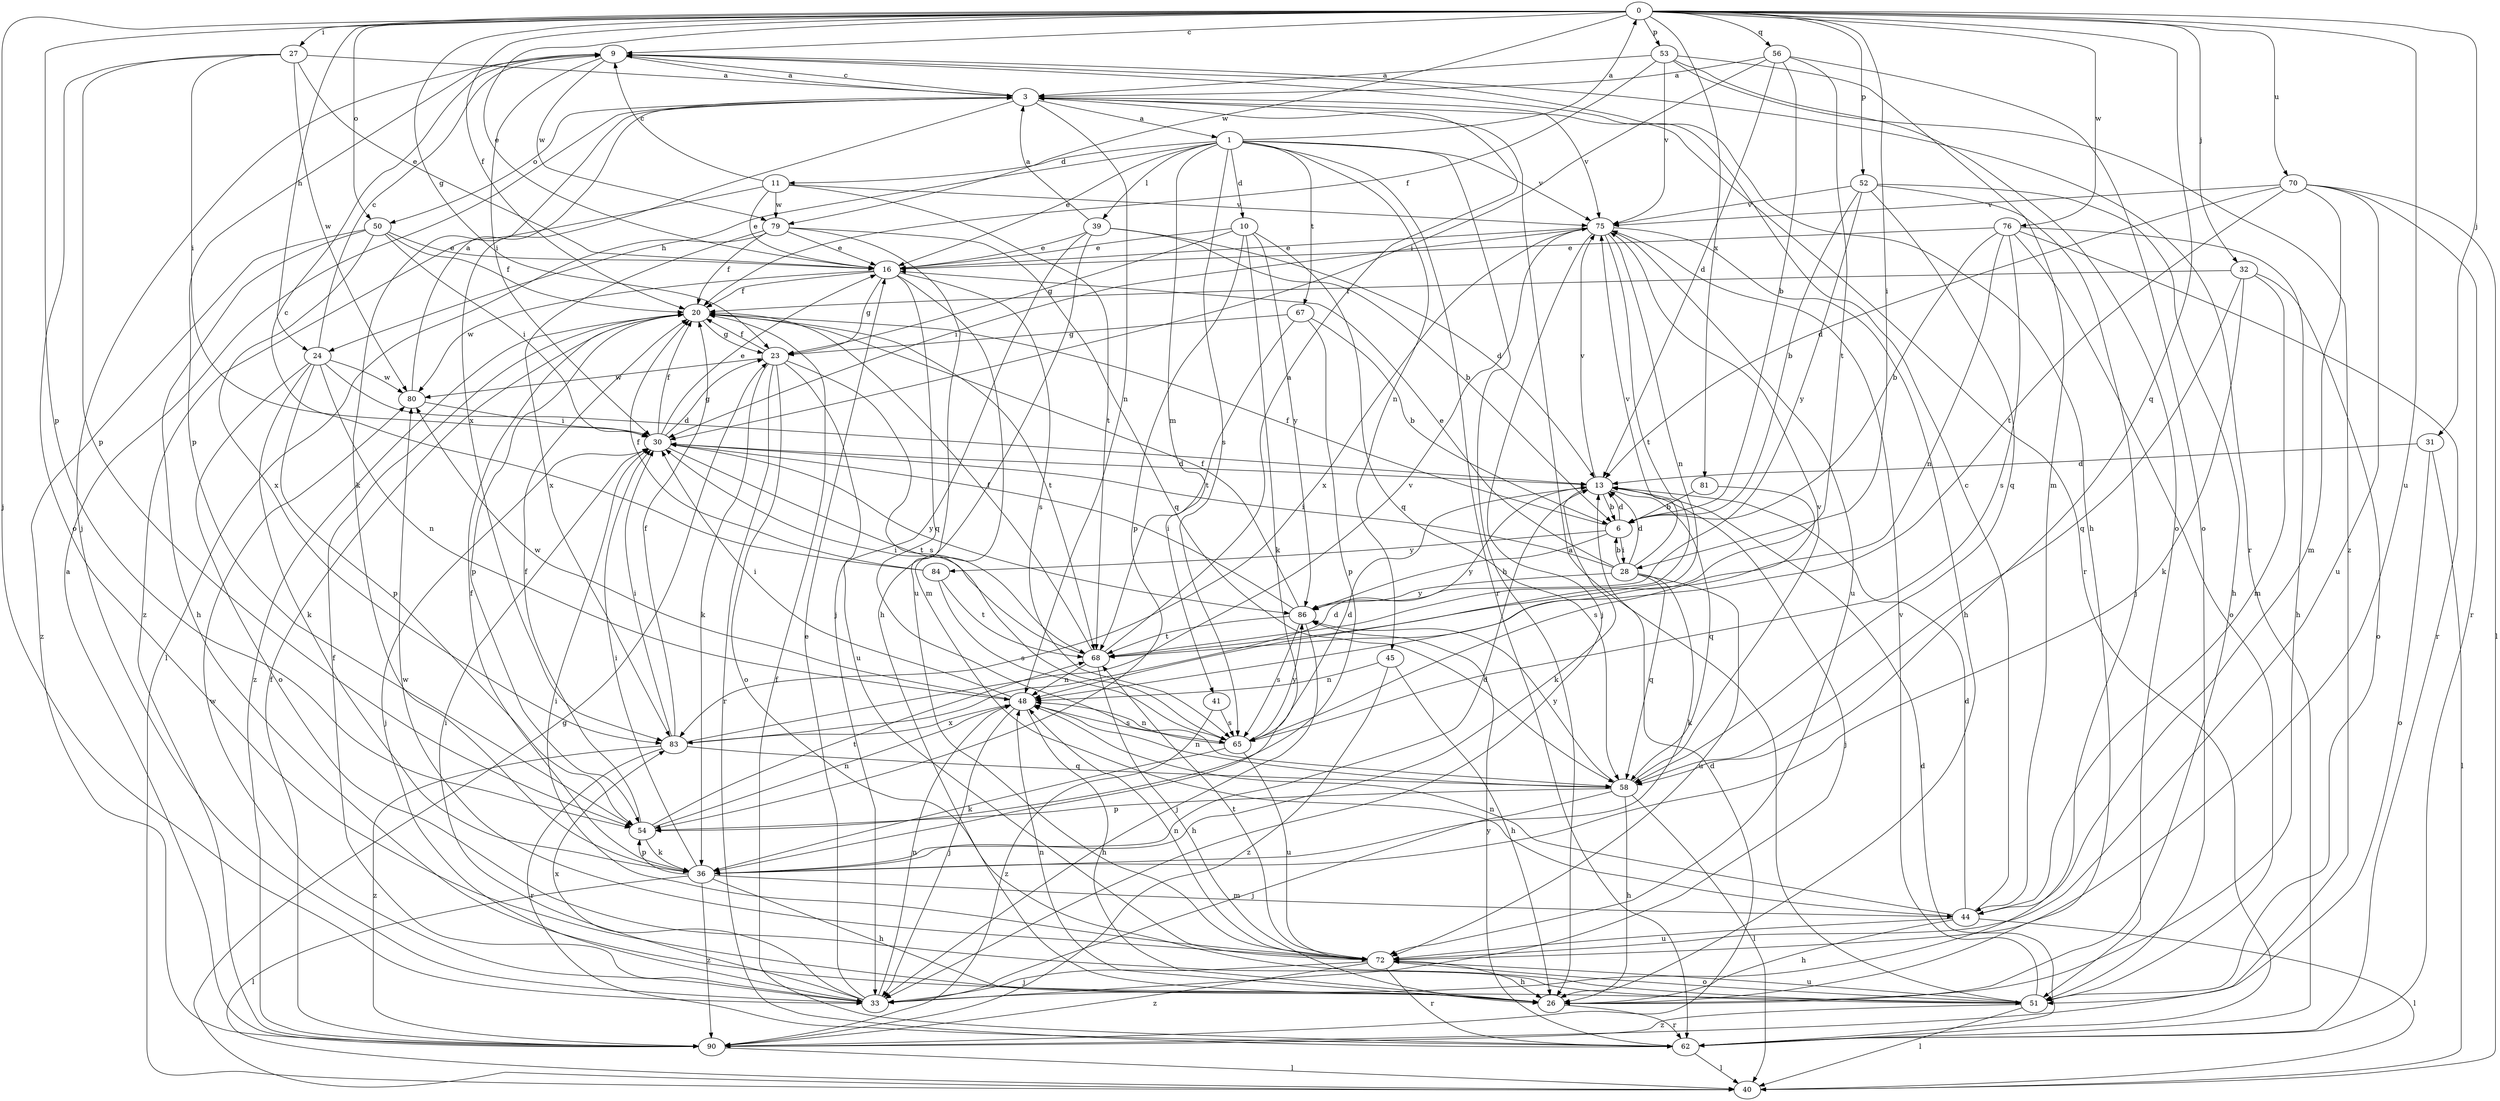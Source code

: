 strict digraph  {
0;
1;
3;
6;
9;
10;
11;
13;
16;
20;
23;
24;
26;
27;
28;
30;
31;
32;
33;
36;
39;
40;
41;
44;
45;
48;
50;
51;
52;
53;
54;
56;
58;
62;
65;
67;
68;
70;
72;
75;
76;
79;
80;
81;
83;
84;
86;
90;
0 -> 9  [label=c];
0 -> 16  [label=e];
0 -> 20  [label=f];
0 -> 23  [label=g];
0 -> 24  [label=h];
0 -> 27  [label=i];
0 -> 28  [label=i];
0 -> 31  [label=j];
0 -> 32  [label=j];
0 -> 33  [label=j];
0 -> 50  [label=o];
0 -> 52  [label=p];
0 -> 53  [label=p];
0 -> 54  [label=p];
0 -> 56  [label=q];
0 -> 58  [label=q];
0 -> 70  [label=u];
0 -> 72  [label=u];
0 -> 76  [label=w];
0 -> 79  [label=w];
0 -> 81  [label=x];
1 -> 0  [label=a];
1 -> 10  [label=d];
1 -> 11  [label=d];
1 -> 16  [label=e];
1 -> 24  [label=h];
1 -> 26  [label=h];
1 -> 39  [label=l];
1 -> 41  [label=m];
1 -> 45  [label=n];
1 -> 62  [label=r];
1 -> 65  [label=s];
1 -> 67  [label=t];
1 -> 75  [label=v];
3 -> 1  [label=a];
3 -> 9  [label=c];
3 -> 36  [label=k];
3 -> 48  [label=n];
3 -> 50  [label=o];
3 -> 62  [label=r];
3 -> 75  [label=v];
3 -> 83  [label=x];
6 -> 13  [label=d];
6 -> 20  [label=f];
6 -> 28  [label=i];
6 -> 84  [label=y];
6 -> 86  [label=y];
9 -> 3  [label=a];
9 -> 26  [label=h];
9 -> 30  [label=i];
9 -> 33  [label=j];
9 -> 54  [label=p];
9 -> 62  [label=r];
9 -> 79  [label=w];
10 -> 16  [label=e];
10 -> 23  [label=g];
10 -> 36  [label=k];
10 -> 54  [label=p];
10 -> 58  [label=q];
10 -> 86  [label=y];
11 -> 9  [label=c];
11 -> 16  [label=e];
11 -> 68  [label=t];
11 -> 75  [label=v];
11 -> 79  [label=w];
11 -> 90  [label=z];
13 -> 6  [label=b];
13 -> 33  [label=j];
13 -> 36  [label=k];
13 -> 58  [label=q];
13 -> 75  [label=v];
16 -> 20  [label=f];
16 -> 23  [label=g];
16 -> 44  [label=m];
16 -> 58  [label=q];
16 -> 65  [label=s];
16 -> 80  [label=w];
20 -> 23  [label=g];
20 -> 54  [label=p];
20 -> 68  [label=t];
20 -> 90  [label=z];
23 -> 20  [label=f];
23 -> 36  [label=k];
23 -> 51  [label=o];
23 -> 62  [label=r];
23 -> 65  [label=s];
23 -> 72  [label=u];
23 -> 80  [label=w];
24 -> 9  [label=c];
24 -> 13  [label=d];
24 -> 36  [label=k];
24 -> 48  [label=n];
24 -> 51  [label=o];
24 -> 54  [label=p];
24 -> 80  [label=w];
26 -> 48  [label=n];
26 -> 62  [label=r];
27 -> 3  [label=a];
27 -> 16  [label=e];
27 -> 30  [label=i];
27 -> 51  [label=o];
27 -> 54  [label=p];
27 -> 80  [label=w];
28 -> 6  [label=b];
28 -> 13  [label=d];
28 -> 16  [label=e];
28 -> 30  [label=i];
28 -> 36  [label=k];
28 -> 58  [label=q];
28 -> 72  [label=u];
28 -> 75  [label=v];
28 -> 86  [label=y];
30 -> 13  [label=d];
30 -> 16  [label=e];
30 -> 20  [label=f];
30 -> 23  [label=g];
30 -> 33  [label=j];
30 -> 68  [label=t];
30 -> 86  [label=y];
31 -> 13  [label=d];
31 -> 40  [label=l];
31 -> 51  [label=o];
32 -> 20  [label=f];
32 -> 36  [label=k];
32 -> 44  [label=m];
32 -> 51  [label=o];
32 -> 58  [label=q];
33 -> 16  [label=e];
33 -> 20  [label=f];
33 -> 30  [label=i];
33 -> 48  [label=n];
33 -> 80  [label=w];
33 -> 83  [label=x];
36 -> 13  [label=d];
36 -> 20  [label=f];
36 -> 26  [label=h];
36 -> 30  [label=i];
36 -> 40  [label=l];
36 -> 44  [label=m];
36 -> 54  [label=p];
36 -> 90  [label=z];
39 -> 3  [label=a];
39 -> 6  [label=b];
39 -> 13  [label=d];
39 -> 16  [label=e];
39 -> 26  [label=h];
39 -> 33  [label=j];
40 -> 23  [label=g];
41 -> 65  [label=s];
41 -> 90  [label=z];
44 -> 9  [label=c];
44 -> 13  [label=d];
44 -> 26  [label=h];
44 -> 40  [label=l];
44 -> 48  [label=n];
44 -> 72  [label=u];
45 -> 26  [label=h];
45 -> 48  [label=n];
45 -> 90  [label=z];
48 -> 26  [label=h];
48 -> 30  [label=i];
48 -> 33  [label=j];
48 -> 65  [label=s];
48 -> 80  [label=w];
48 -> 83  [label=x];
50 -> 16  [label=e];
50 -> 20  [label=f];
50 -> 26  [label=h];
50 -> 30  [label=i];
50 -> 83  [label=x];
50 -> 90  [label=z];
51 -> 3  [label=a];
51 -> 40  [label=l];
51 -> 72  [label=u];
51 -> 75  [label=v];
51 -> 90  [label=z];
52 -> 6  [label=b];
52 -> 26  [label=h];
52 -> 33  [label=j];
52 -> 58  [label=q];
52 -> 75  [label=v];
52 -> 86  [label=y];
53 -> 3  [label=a];
53 -> 20  [label=f];
53 -> 44  [label=m];
53 -> 51  [label=o];
53 -> 75  [label=v];
53 -> 90  [label=z];
54 -> 20  [label=f];
54 -> 36  [label=k];
54 -> 48  [label=n];
54 -> 68  [label=t];
56 -> 3  [label=a];
56 -> 6  [label=b];
56 -> 13  [label=d];
56 -> 30  [label=i];
56 -> 51  [label=o];
56 -> 68  [label=t];
58 -> 26  [label=h];
58 -> 33  [label=j];
58 -> 40  [label=l];
58 -> 48  [label=n];
58 -> 54  [label=p];
58 -> 75  [label=v];
58 -> 86  [label=y];
62 -> 13  [label=d];
62 -> 20  [label=f];
62 -> 40  [label=l];
62 -> 86  [label=y];
65 -> 13  [label=d];
65 -> 36  [label=k];
65 -> 48  [label=n];
65 -> 72  [label=u];
65 -> 86  [label=y];
67 -> 6  [label=b];
67 -> 23  [label=g];
67 -> 54  [label=p];
67 -> 68  [label=t];
68 -> 3  [label=a];
68 -> 20  [label=f];
68 -> 26  [label=h];
68 -> 30  [label=i];
68 -> 48  [label=n];
70 -> 13  [label=d];
70 -> 40  [label=l];
70 -> 44  [label=m];
70 -> 62  [label=r];
70 -> 68  [label=t];
70 -> 72  [label=u];
70 -> 75  [label=v];
72 -> 26  [label=h];
72 -> 30  [label=i];
72 -> 33  [label=j];
72 -> 48  [label=n];
72 -> 51  [label=o];
72 -> 62  [label=r];
72 -> 68  [label=t];
72 -> 80  [label=w];
72 -> 90  [label=z];
75 -> 16  [label=e];
75 -> 26  [label=h];
75 -> 30  [label=i];
75 -> 33  [label=j];
75 -> 48  [label=n];
75 -> 68  [label=t];
75 -> 72  [label=u];
75 -> 83  [label=x];
76 -> 6  [label=b];
76 -> 16  [label=e];
76 -> 26  [label=h];
76 -> 48  [label=n];
76 -> 51  [label=o];
76 -> 62  [label=r];
76 -> 65  [label=s];
79 -> 16  [label=e];
79 -> 20  [label=f];
79 -> 40  [label=l];
79 -> 58  [label=q];
79 -> 72  [label=u];
79 -> 83  [label=x];
80 -> 3  [label=a];
80 -> 30  [label=i];
81 -> 6  [label=b];
81 -> 65  [label=s];
83 -> 13  [label=d];
83 -> 20  [label=f];
83 -> 30  [label=i];
83 -> 58  [label=q];
83 -> 62  [label=r];
83 -> 75  [label=v];
83 -> 90  [label=z];
84 -> 9  [label=c];
84 -> 20  [label=f];
84 -> 65  [label=s];
84 -> 68  [label=t];
86 -> 20  [label=f];
86 -> 30  [label=i];
86 -> 33  [label=j];
86 -> 65  [label=s];
86 -> 68  [label=t];
90 -> 3  [label=a];
90 -> 13  [label=d];
90 -> 20  [label=f];
90 -> 40  [label=l];
}
